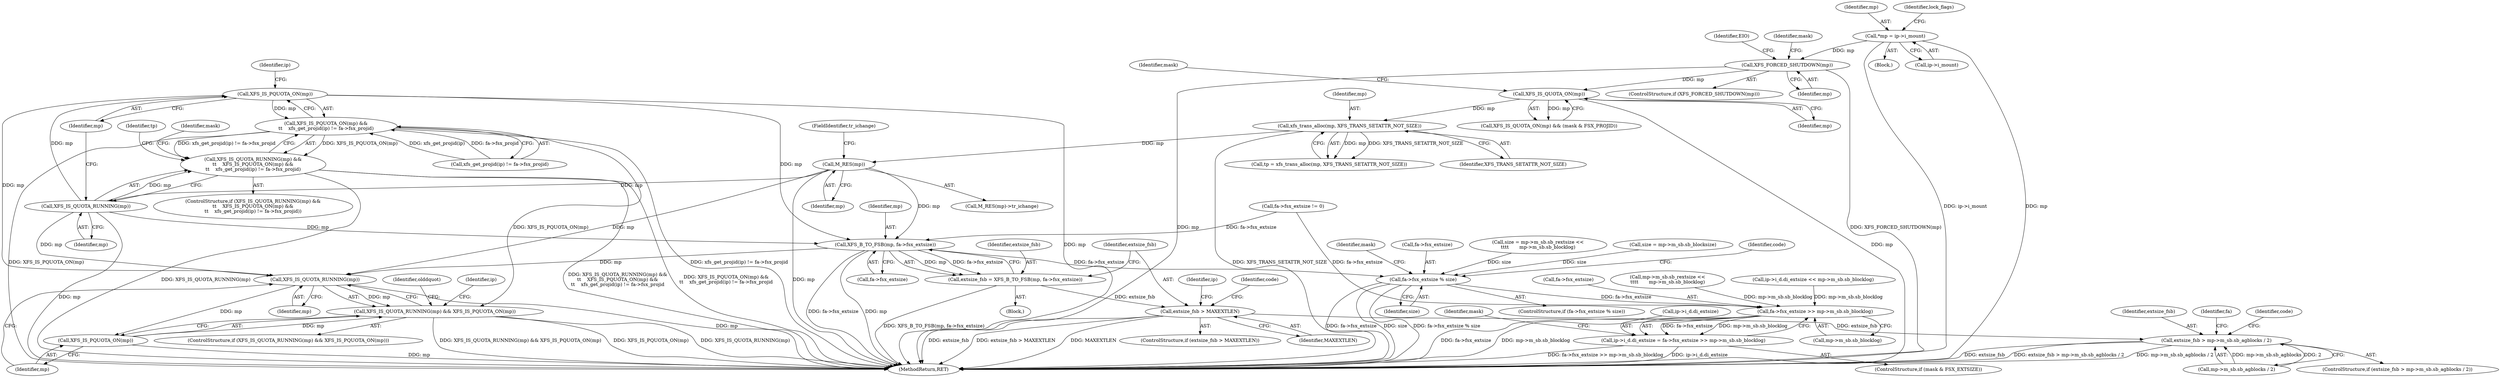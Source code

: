 digraph "0_linux_23adbe12ef7d3d4195e80800ab36b37bee28cd03_4@pointer" {
"1000282" [label="(Call,XFS_IS_PQUOTA_ON(mp))"];
"1000279" [label="(Call,XFS_IS_QUOTA_RUNNING(mp))"];
"1000236" [label="(Call,M_RES(mp))"];
"1000227" [label="(Call,xfs_trans_alloc(mp, XFS_TRANS_SETATTR_NOT_SIZE))"];
"1000192" [label="(Call,XFS_IS_QUOTA_ON(mp))"];
"1000160" [label="(Call,XFS_FORCED_SHUTDOWN(mp))"];
"1000125" [label="(Call,*mp = ip->i_mount)"];
"1000281" [label="(Call,XFS_IS_PQUOTA_ON(mp) &&\n\t\t    xfs_get_projid(ip) != fa->fsx_projid)"];
"1000278" [label="(Call,XFS_IS_QUOTA_RUNNING(mp) &&\n\t\t    XFS_IS_PQUOTA_ON(mp) &&\n\t\t    xfs_get_projid(ip) != fa->fsx_projid)"];
"1000575" [label="(Call,XFS_IS_QUOTA_RUNNING(mp) && XFS_IS_PQUOTA_ON(mp))"];
"1000353" [label="(Call,XFS_B_TO_FSB(mp, fa->fsx_extsize))"];
"1000351" [label="(Call,extsize_fsb = XFS_B_TO_FSB(mp, fa->fsx_extsize))"];
"1000359" [label="(Call,extsize_fsb > MAXEXTLEN)"];
"1000405" [label="(Call,extsize_fsb > mp->m_sb.sb_agblocks / 2)"];
"1000421" [label="(Call,fa->fsx_extsize % size)"];
"1000617" [label="(Call,fa->fsx_extsize >> mp->m_sb.sb_blocklog)"];
"1000611" [label="(Call,ip->i_d.di_extsize = fa->fsx_extsize >> mp->m_sb.sb_blocklog)"];
"1000576" [label="(Call,XFS_IS_QUOTA_RUNNING(mp))"];
"1000578" [label="(Call,XFS_IS_PQUOTA_ON(mp))"];
"1000578" [label="(Call,XFS_IS_PQUOTA_ON(mp))"];
"1000576" [label="(Call,XFS_IS_QUOTA_RUNNING(mp))"];
"1000611" [label="(Call,ip->i_d.di_extsize = fa->fsx_extsize >> mp->m_sb.sb_blocklog)"];
"1000281" [label="(Call,XFS_IS_PQUOTA_ON(mp) &&\n\t\t    xfs_get_projid(ip) != fa->fsx_projid)"];
"1000618" [label="(Call,fa->fsx_extsize)"];
"1000123" [label="(Block,)"];
"1000423" [label="(Identifier,fa)"];
"1000358" [label="(ControlStructure,if (extsize_fsb > MAXEXTLEN))"];
"1000687" [label="(MethodReturn,RET)"];
"1000292" [label="(Identifier,tp)"];
"1000582" [label="(Identifier,olddquot)"];
"1000282" [label="(Call,XFS_IS_PQUOTA_ON(mp))"];
"1000127" [label="(Call,ip->i_mount)"];
"1000621" [label="(Call,mp->m_sb.sb_blocklog)"];
"1000364" [label="(Identifier,code)"];
"1000192" [label="(Call,XFS_IS_QUOTA_ON(mp))"];
"1000579" [label="(Identifier,mp)"];
"1000421" [label="(Call,fa->fsx_extsize % size)"];
"1000628" [label="(Identifier,mask)"];
"1000574" [label="(ControlStructure,if (XFS_IS_QUOTA_RUNNING(mp) && XFS_IS_PQUOTA_ON(mp)))"];
"1000354" [label="(Identifier,mp)"];
"1000575" [label="(Call,XFS_IS_QUOTA_RUNNING(mp) && XFS_IS_PQUOTA_ON(mp))"];
"1000617" [label="(Call,fa->fsx_extsize >> mp->m_sb.sb_blocklog)"];
"1000353" [label="(Call,XFS_B_TO_FSB(mp, fa->fsx_extsize))"];
"1000404" [label="(ControlStructure,if (extsize_fsb > mp->m_sb.sb_agblocks / 2))"];
"1000193" [label="(Identifier,mp)"];
"1000126" [label="(Identifier,mp)"];
"1000371" [label="(Identifier,ip)"];
"1000159" [label="(ControlStructure,if (XFS_FORCED_SHUTDOWN(mp)))"];
"1000359" [label="(Call,extsize_fsb > MAXEXTLEN)"];
"1000286" [label="(Identifier,ip)"];
"1000416" [label="(Identifier,code)"];
"1000425" [label="(Identifier,size)"];
"1000422" [label="(Call,fa->fsx_extsize)"];
"1000382" [label="(Call,size = mp->m_sb.sb_rextsize <<\n\t\t\t\t       mp->m_sb.sb_blocklog)"];
"1000125" [label="(Call,*mp = ip->i_mount)"];
"1000235" [label="(Call,M_RES(mp)->tr_ichange)"];
"1000343" [label="(Call,fa->fsx_extsize != 0)"];
"1000348" [label="(Block,)"];
"1000420" [label="(ControlStructure,if (fa->fsx_extsize % size))"];
"1000384" [label="(Call,mp->m_sb.sb_rextsize <<\n\t\t\t\t       mp->m_sb.sb_blocklog)"];
"1000397" [label="(Call,size = mp->m_sb.sb_blocksize)"];
"1000322" [label="(Call,ip->i_d.di_extsize << mp->m_sb.sb_blocklog)"];
"1000229" [label="(Identifier,XFS_TRANS_SETATTR_NOT_SIZE)"];
"1000237" [label="(Identifier,mp)"];
"1000228" [label="(Identifier,mp)"];
"1000360" [label="(Identifier,extsize_fsb)"];
"1000133" [label="(Identifier,lock_flags)"];
"1000225" [label="(Call,tp = xfs_trans_alloc(mp, XFS_TRANS_SETATTR_NOT_SIZE))"];
"1000227" [label="(Call,xfs_trans_alloc(mp, XFS_TRANS_SETATTR_NOT_SIZE))"];
"1000283" [label="(Identifier,mp)"];
"1000236" [label="(Call,M_RES(mp))"];
"1000577" [label="(Identifier,mp)"];
"1000311" [label="(Identifier,mask)"];
"1000195" [label="(Identifier,mask)"];
"1000351" [label="(Call,extsize_fsb = XFS_B_TO_FSB(mp, fa->fsx_extsize))"];
"1000405" [label="(Call,extsize_fsb > mp->m_sb.sb_agblocks / 2)"];
"1000278" [label="(Call,XFS_IS_QUOTA_RUNNING(mp) &&\n\t\t    XFS_IS_PQUOTA_ON(mp) &&\n\t\t    xfs_get_projid(ip) != fa->fsx_projid)"];
"1000164" [label="(Identifier,EIO)"];
"1000361" [label="(Identifier,MAXEXTLEN)"];
"1000607" [label="(ControlStructure,if (mask & FSX_EXTSIZE))"];
"1000161" [label="(Identifier,mp)"];
"1000407" [label="(Call,mp->m_sb.sb_agblocks / 2)"];
"1000592" [label="(Identifier,ip)"];
"1000428" [label="(Identifier,code)"];
"1000406" [label="(Identifier,extsize_fsb)"];
"1000612" [label="(Call,ip->i_d.di_extsize)"];
"1000279" [label="(Call,XFS_IS_QUOTA_RUNNING(mp))"];
"1000280" [label="(Identifier,mp)"];
"1000191" [label="(Call,XFS_IS_QUOTA_ON(mp) && (mask & FSX_PROJID))"];
"1000352" [label="(Identifier,extsize_fsb)"];
"1000160" [label="(Call,XFS_FORCED_SHUTDOWN(mp))"];
"1000284" [label="(Call,xfs_get_projid(ip) != fa->fsx_projid)"];
"1000355" [label="(Call,fa->fsx_extsize)"];
"1000434" [label="(Identifier,mask)"];
"1000168" [label="(Identifier,mask)"];
"1000277" [label="(ControlStructure,if (XFS_IS_QUOTA_RUNNING(mp) &&\n\t\t    XFS_IS_PQUOTA_ON(mp) &&\n\t\t    xfs_get_projid(ip) != fa->fsx_projid))"];
"1000238" [label="(FieldIdentifier,tr_ichange)"];
"1000282" -> "1000281"  [label="AST: "];
"1000282" -> "1000283"  [label="CFG: "];
"1000283" -> "1000282"  [label="AST: "];
"1000286" -> "1000282"  [label="CFG: "];
"1000281" -> "1000282"  [label="CFG: "];
"1000282" -> "1000687"  [label="DDG: mp"];
"1000282" -> "1000281"  [label="DDG: mp"];
"1000279" -> "1000282"  [label="DDG: mp"];
"1000282" -> "1000353"  [label="DDG: mp"];
"1000282" -> "1000576"  [label="DDG: mp"];
"1000279" -> "1000278"  [label="AST: "];
"1000279" -> "1000280"  [label="CFG: "];
"1000280" -> "1000279"  [label="AST: "];
"1000283" -> "1000279"  [label="CFG: "];
"1000278" -> "1000279"  [label="CFG: "];
"1000279" -> "1000687"  [label="DDG: mp"];
"1000279" -> "1000278"  [label="DDG: mp"];
"1000236" -> "1000279"  [label="DDG: mp"];
"1000279" -> "1000353"  [label="DDG: mp"];
"1000279" -> "1000576"  [label="DDG: mp"];
"1000236" -> "1000235"  [label="AST: "];
"1000236" -> "1000237"  [label="CFG: "];
"1000237" -> "1000236"  [label="AST: "];
"1000238" -> "1000236"  [label="CFG: "];
"1000236" -> "1000687"  [label="DDG: mp"];
"1000227" -> "1000236"  [label="DDG: mp"];
"1000236" -> "1000353"  [label="DDG: mp"];
"1000236" -> "1000576"  [label="DDG: mp"];
"1000227" -> "1000225"  [label="AST: "];
"1000227" -> "1000229"  [label="CFG: "];
"1000228" -> "1000227"  [label="AST: "];
"1000229" -> "1000227"  [label="AST: "];
"1000225" -> "1000227"  [label="CFG: "];
"1000227" -> "1000687"  [label="DDG: XFS_TRANS_SETATTR_NOT_SIZE"];
"1000227" -> "1000225"  [label="DDG: mp"];
"1000227" -> "1000225"  [label="DDG: XFS_TRANS_SETATTR_NOT_SIZE"];
"1000192" -> "1000227"  [label="DDG: mp"];
"1000192" -> "1000191"  [label="AST: "];
"1000192" -> "1000193"  [label="CFG: "];
"1000193" -> "1000192"  [label="AST: "];
"1000195" -> "1000192"  [label="CFG: "];
"1000191" -> "1000192"  [label="CFG: "];
"1000192" -> "1000687"  [label="DDG: mp"];
"1000192" -> "1000191"  [label="DDG: mp"];
"1000160" -> "1000192"  [label="DDG: mp"];
"1000160" -> "1000159"  [label="AST: "];
"1000160" -> "1000161"  [label="CFG: "];
"1000161" -> "1000160"  [label="AST: "];
"1000164" -> "1000160"  [label="CFG: "];
"1000168" -> "1000160"  [label="CFG: "];
"1000160" -> "1000687"  [label="DDG: XFS_FORCED_SHUTDOWN(mp)"];
"1000160" -> "1000687"  [label="DDG: mp"];
"1000125" -> "1000160"  [label="DDG: mp"];
"1000125" -> "1000123"  [label="AST: "];
"1000125" -> "1000127"  [label="CFG: "];
"1000126" -> "1000125"  [label="AST: "];
"1000127" -> "1000125"  [label="AST: "];
"1000133" -> "1000125"  [label="CFG: "];
"1000125" -> "1000687"  [label="DDG: mp"];
"1000125" -> "1000687"  [label="DDG: ip->i_mount"];
"1000281" -> "1000278"  [label="AST: "];
"1000281" -> "1000284"  [label="CFG: "];
"1000284" -> "1000281"  [label="AST: "];
"1000278" -> "1000281"  [label="CFG: "];
"1000281" -> "1000687"  [label="DDG: XFS_IS_PQUOTA_ON(mp)"];
"1000281" -> "1000687"  [label="DDG: xfs_get_projid(ip) != fa->fsx_projid"];
"1000281" -> "1000278"  [label="DDG: XFS_IS_PQUOTA_ON(mp)"];
"1000281" -> "1000278"  [label="DDG: xfs_get_projid(ip) != fa->fsx_projid"];
"1000284" -> "1000281"  [label="DDG: xfs_get_projid(ip)"];
"1000284" -> "1000281"  [label="DDG: fa->fsx_projid"];
"1000281" -> "1000575"  [label="DDG: XFS_IS_PQUOTA_ON(mp)"];
"1000278" -> "1000277"  [label="AST: "];
"1000292" -> "1000278"  [label="CFG: "];
"1000311" -> "1000278"  [label="CFG: "];
"1000278" -> "1000687"  [label="DDG: XFS_IS_QUOTA_RUNNING(mp) &&\n\t\t    XFS_IS_PQUOTA_ON(mp) &&\n\t\t    xfs_get_projid(ip) != fa->fsx_projid"];
"1000278" -> "1000687"  [label="DDG: XFS_IS_PQUOTA_ON(mp) &&\n\t\t    xfs_get_projid(ip) != fa->fsx_projid"];
"1000278" -> "1000687"  [label="DDG: XFS_IS_QUOTA_RUNNING(mp)"];
"1000575" -> "1000574"  [label="AST: "];
"1000575" -> "1000576"  [label="CFG: "];
"1000575" -> "1000578"  [label="CFG: "];
"1000576" -> "1000575"  [label="AST: "];
"1000578" -> "1000575"  [label="AST: "];
"1000582" -> "1000575"  [label="CFG: "];
"1000592" -> "1000575"  [label="CFG: "];
"1000575" -> "1000687"  [label="DDG: XFS_IS_QUOTA_RUNNING(mp) && XFS_IS_PQUOTA_ON(mp)"];
"1000575" -> "1000687"  [label="DDG: XFS_IS_PQUOTA_ON(mp)"];
"1000575" -> "1000687"  [label="DDG: XFS_IS_QUOTA_RUNNING(mp)"];
"1000576" -> "1000575"  [label="DDG: mp"];
"1000578" -> "1000575"  [label="DDG: mp"];
"1000353" -> "1000351"  [label="AST: "];
"1000353" -> "1000355"  [label="CFG: "];
"1000354" -> "1000353"  [label="AST: "];
"1000355" -> "1000353"  [label="AST: "];
"1000351" -> "1000353"  [label="CFG: "];
"1000353" -> "1000687"  [label="DDG: mp"];
"1000353" -> "1000687"  [label="DDG: fa->fsx_extsize"];
"1000353" -> "1000351"  [label="DDG: mp"];
"1000353" -> "1000351"  [label="DDG: fa->fsx_extsize"];
"1000343" -> "1000353"  [label="DDG: fa->fsx_extsize"];
"1000353" -> "1000421"  [label="DDG: fa->fsx_extsize"];
"1000353" -> "1000576"  [label="DDG: mp"];
"1000351" -> "1000348"  [label="AST: "];
"1000352" -> "1000351"  [label="AST: "];
"1000360" -> "1000351"  [label="CFG: "];
"1000351" -> "1000687"  [label="DDG: XFS_B_TO_FSB(mp, fa->fsx_extsize)"];
"1000351" -> "1000359"  [label="DDG: extsize_fsb"];
"1000359" -> "1000358"  [label="AST: "];
"1000359" -> "1000361"  [label="CFG: "];
"1000360" -> "1000359"  [label="AST: "];
"1000361" -> "1000359"  [label="AST: "];
"1000364" -> "1000359"  [label="CFG: "];
"1000371" -> "1000359"  [label="CFG: "];
"1000359" -> "1000687"  [label="DDG: MAXEXTLEN"];
"1000359" -> "1000687"  [label="DDG: extsize_fsb"];
"1000359" -> "1000687"  [label="DDG: extsize_fsb > MAXEXTLEN"];
"1000359" -> "1000405"  [label="DDG: extsize_fsb"];
"1000405" -> "1000404"  [label="AST: "];
"1000405" -> "1000407"  [label="CFG: "];
"1000406" -> "1000405"  [label="AST: "];
"1000407" -> "1000405"  [label="AST: "];
"1000416" -> "1000405"  [label="CFG: "];
"1000423" -> "1000405"  [label="CFG: "];
"1000405" -> "1000687"  [label="DDG: extsize_fsb > mp->m_sb.sb_agblocks / 2"];
"1000405" -> "1000687"  [label="DDG: mp->m_sb.sb_agblocks / 2"];
"1000405" -> "1000687"  [label="DDG: extsize_fsb"];
"1000407" -> "1000405"  [label="DDG: mp->m_sb.sb_agblocks"];
"1000407" -> "1000405"  [label="DDG: 2"];
"1000421" -> "1000420"  [label="AST: "];
"1000421" -> "1000425"  [label="CFG: "];
"1000422" -> "1000421"  [label="AST: "];
"1000425" -> "1000421"  [label="AST: "];
"1000428" -> "1000421"  [label="CFG: "];
"1000434" -> "1000421"  [label="CFG: "];
"1000421" -> "1000687"  [label="DDG: fa->fsx_extsize"];
"1000421" -> "1000687"  [label="DDG: size"];
"1000421" -> "1000687"  [label="DDG: fa->fsx_extsize % size"];
"1000382" -> "1000421"  [label="DDG: size"];
"1000397" -> "1000421"  [label="DDG: size"];
"1000421" -> "1000617"  [label="DDG: fa->fsx_extsize"];
"1000617" -> "1000611"  [label="AST: "];
"1000617" -> "1000621"  [label="CFG: "];
"1000618" -> "1000617"  [label="AST: "];
"1000621" -> "1000617"  [label="AST: "];
"1000611" -> "1000617"  [label="CFG: "];
"1000617" -> "1000687"  [label="DDG: fa->fsx_extsize"];
"1000617" -> "1000687"  [label="DDG: mp->m_sb.sb_blocklog"];
"1000617" -> "1000611"  [label="DDG: fa->fsx_extsize"];
"1000617" -> "1000611"  [label="DDG: mp->m_sb.sb_blocklog"];
"1000343" -> "1000617"  [label="DDG: fa->fsx_extsize"];
"1000322" -> "1000617"  [label="DDG: mp->m_sb.sb_blocklog"];
"1000384" -> "1000617"  [label="DDG: mp->m_sb.sb_blocklog"];
"1000611" -> "1000607"  [label="AST: "];
"1000612" -> "1000611"  [label="AST: "];
"1000628" -> "1000611"  [label="CFG: "];
"1000611" -> "1000687"  [label="DDG: fa->fsx_extsize >> mp->m_sb.sb_blocklog"];
"1000611" -> "1000687"  [label="DDG: ip->i_d.di_extsize"];
"1000576" -> "1000577"  [label="CFG: "];
"1000577" -> "1000576"  [label="AST: "];
"1000579" -> "1000576"  [label="CFG: "];
"1000576" -> "1000687"  [label="DDG: mp"];
"1000576" -> "1000578"  [label="DDG: mp"];
"1000578" -> "1000579"  [label="CFG: "];
"1000579" -> "1000578"  [label="AST: "];
"1000578" -> "1000687"  [label="DDG: mp"];
}
